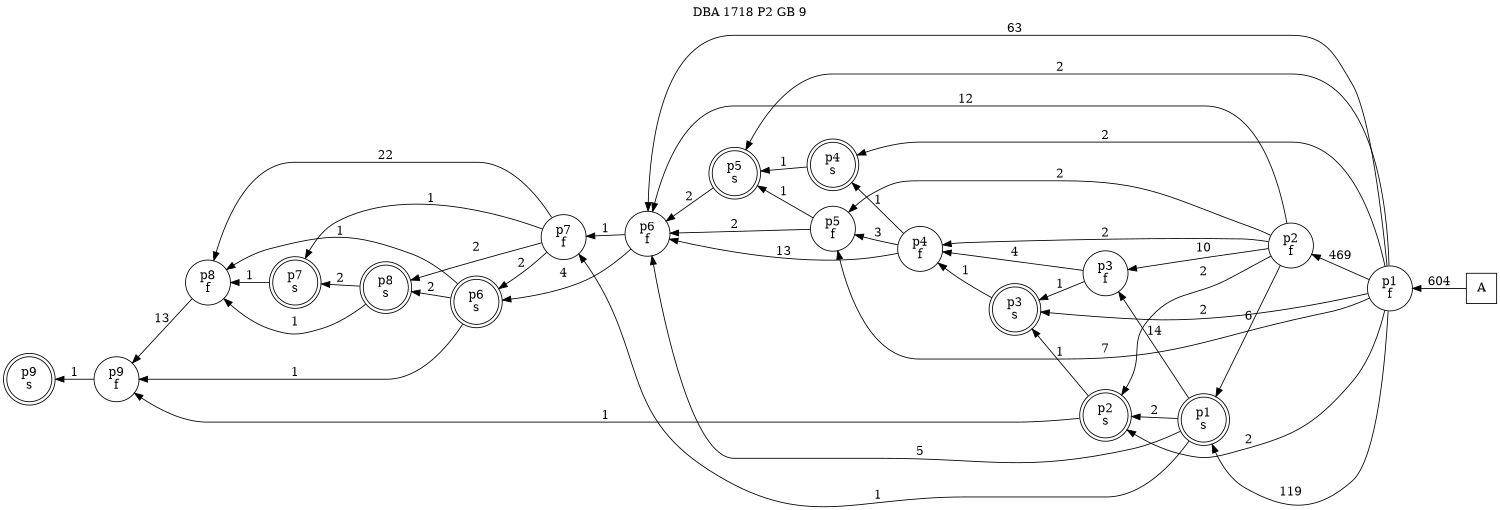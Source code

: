 digraph DBA_1718_P2_GB_9_LOW {
labelloc="tl"
label= " DBA 1718 P2 GB 9 "
rankdir="RL";
graph [ size=" 10 , 10 !"]

"A" [shape="square" label="A"]
"p1_f" [shape="circle" label="p1
f"]
"p1_s" [shape="doublecircle" label="p1
s"]
"p2_f" [shape="circle" label="p2
f"]
"p3_f" [shape="circle" label="p3
f"]
"p4_f" [shape="circle" label="p4
f"]
"p5_f" [shape="circle" label="p5
f"]
"p6_f" [shape="circle" label="p6
f"]
"p7_f" [shape="circle" label="p7
f"]
"p8_f" [shape="circle" label="p8
f"]
"p9_f" [shape="circle" label="p9
f"]
"p2_s" [shape="doublecircle" label="p2
s"]
"p3_s" [shape="doublecircle" label="p3
s"]
"p4_s" [shape="doublecircle" label="p4
s"]
"p5_s" [shape="doublecircle" label="p5
s"]
"p7_s" [shape="doublecircle" label="p7
s"]
"p6_s" [shape="doublecircle" label="p6
s"]
"p8_s" [shape="doublecircle" label="p8
s"]
"p9_s" [shape="doublecircle" label="p9
s"]
"A" -> "p1_f" [ label=604]
"p1_f" -> "p1_s" [ label=119]
"p1_f" -> "p2_f" [ label=469]
"p1_f" -> "p5_f" [ label=7]
"p1_f" -> "p6_f" [ label=63]
"p1_f" -> "p2_s" [ label=2]
"p1_f" -> "p3_s" [ label=2]
"p1_f" -> "p4_s" [ label=2]
"p1_f" -> "p5_s" [ label=2]
"p1_s" -> "p3_f" [ label=14]
"p1_s" -> "p6_f" [ label=5]
"p1_s" -> "p7_f" [ label=1]
"p1_s" -> "p2_s" [ label=2]
"p2_f" -> "p1_s" [ label=6]
"p2_f" -> "p3_f" [ label=10]
"p2_f" -> "p4_f" [ label=2]
"p2_f" -> "p5_f" [ label=2]
"p2_f" -> "p6_f" [ label=12]
"p2_f" -> "p2_s" [ label=2]
"p3_f" -> "p4_f" [ label=4]
"p3_f" -> "p3_s" [ label=1]
"p4_f" -> "p5_f" [ label=3]
"p4_f" -> "p6_f" [ label=13]
"p4_f" -> "p4_s" [ label=1]
"p5_f" -> "p6_f" [ label=2]
"p5_f" -> "p5_s" [ label=1]
"p6_f" -> "p7_f" [ label=1]
"p6_f" -> "p6_s" [ label=4]
"p7_f" -> "p8_f" [ label=22]
"p7_f" -> "p7_s" [ label=1]
"p7_f" -> "p6_s" [ label=2]
"p7_f" -> "p8_s" [ label=2]
"p8_f" -> "p9_f" [ label=13]
"p9_f" -> "p9_s" [ label=1]
"p2_s" -> "p9_f" [ label=1]
"p2_s" -> "p3_s" [ label=1]
"p3_s" -> "p4_f" [ label=1]
"p4_s" -> "p5_s" [ label=1]
"p5_s" -> "p6_f" [ label=2]
"p7_s" -> "p8_f" [ label=1]
"p6_s" -> "p8_f" [ label=1]
"p6_s" -> "p9_f" [ label=1]
"p6_s" -> "p8_s" [ label=2]
"p8_s" -> "p8_f" [ label=1]
"p8_s" -> "p7_s" [ label=2]
}
